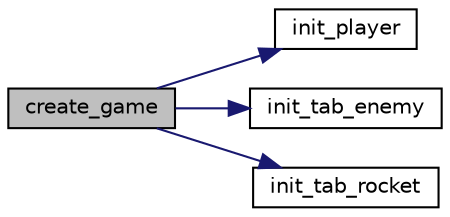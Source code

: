 digraph "create_game"
{
 // LATEX_PDF_SIZE
  edge [fontname="Helvetica",fontsize="10",labelfontname="Helvetica",labelfontsize="10"];
  node [fontname="Helvetica",fontsize="10",shape=record];
  rankdir="LR";
  Node1 [label="create_game",height=0.2,width=0.4,color="black", fillcolor="grey75", style="filled", fontcolor="black",tooltip="Initialise the structure of the game who contains all the structure of the game."];
  Node1 -> Node2 [color="midnightblue",fontsize="10",style="solid",fontname="Helvetica"];
  Node2 [label="init_player",height=0.2,width=0.4,color="black", fillcolor="white", style="filled",URL="$player__controller_8c.html#a37d647b0fb55370a43a05b0e450cc371",tooltip="Function that init the player."];
  Node1 -> Node3 [color="midnightblue",fontsize="10",style="solid",fontname="Helvetica"];
  Node3 [label="init_tab_enemy",height=0.2,width=0.4,color="black", fillcolor="white", style="filled",URL="$enemies__controller_8c.html#a099030bf9ae5919f1183e3034868f7f2",tooltip="Function who init all the enemies of the game."];
  Node1 -> Node4 [color="midnightblue",fontsize="10",style="solid",fontname="Helvetica"];
  Node4 [label="init_tab_rocket",height=0.2,width=0.4,color="black", fillcolor="white", style="filled",URL="$rocket__controller_8c.html#a15a52cf3cb4adbcd3da3a0ce711a9f9e",tooltip="Function who init all the rocket of the game."];
}
